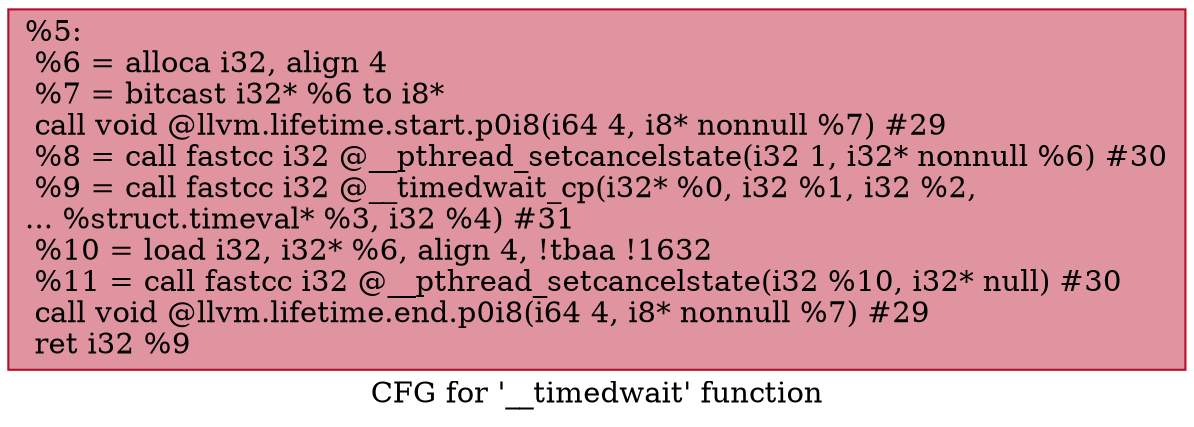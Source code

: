 digraph "CFG for '__timedwait' function" {
	label="CFG for '__timedwait' function";

	Node0x17085c0 [shape=record,color="#b70d28ff", style=filled, fillcolor="#b70d2870",label="{%5:\l  %6 = alloca i32, align 4\l  %7 = bitcast i32* %6 to i8*\l  call void @llvm.lifetime.start.p0i8(i64 4, i8* nonnull %7) #29\l  %8 = call fastcc i32 @__pthread_setcancelstate(i32 1, i32* nonnull %6) #30\l  %9 = call fastcc i32 @__timedwait_cp(i32* %0, i32 %1, i32 %2,\l... %struct.timeval* %3, i32 %4) #31\l  %10 = load i32, i32* %6, align 4, !tbaa !1632\l  %11 = call fastcc i32 @__pthread_setcancelstate(i32 %10, i32* null) #30\l  call void @llvm.lifetime.end.p0i8(i64 4, i8* nonnull %7) #29\l  ret i32 %9\l}"];
}
